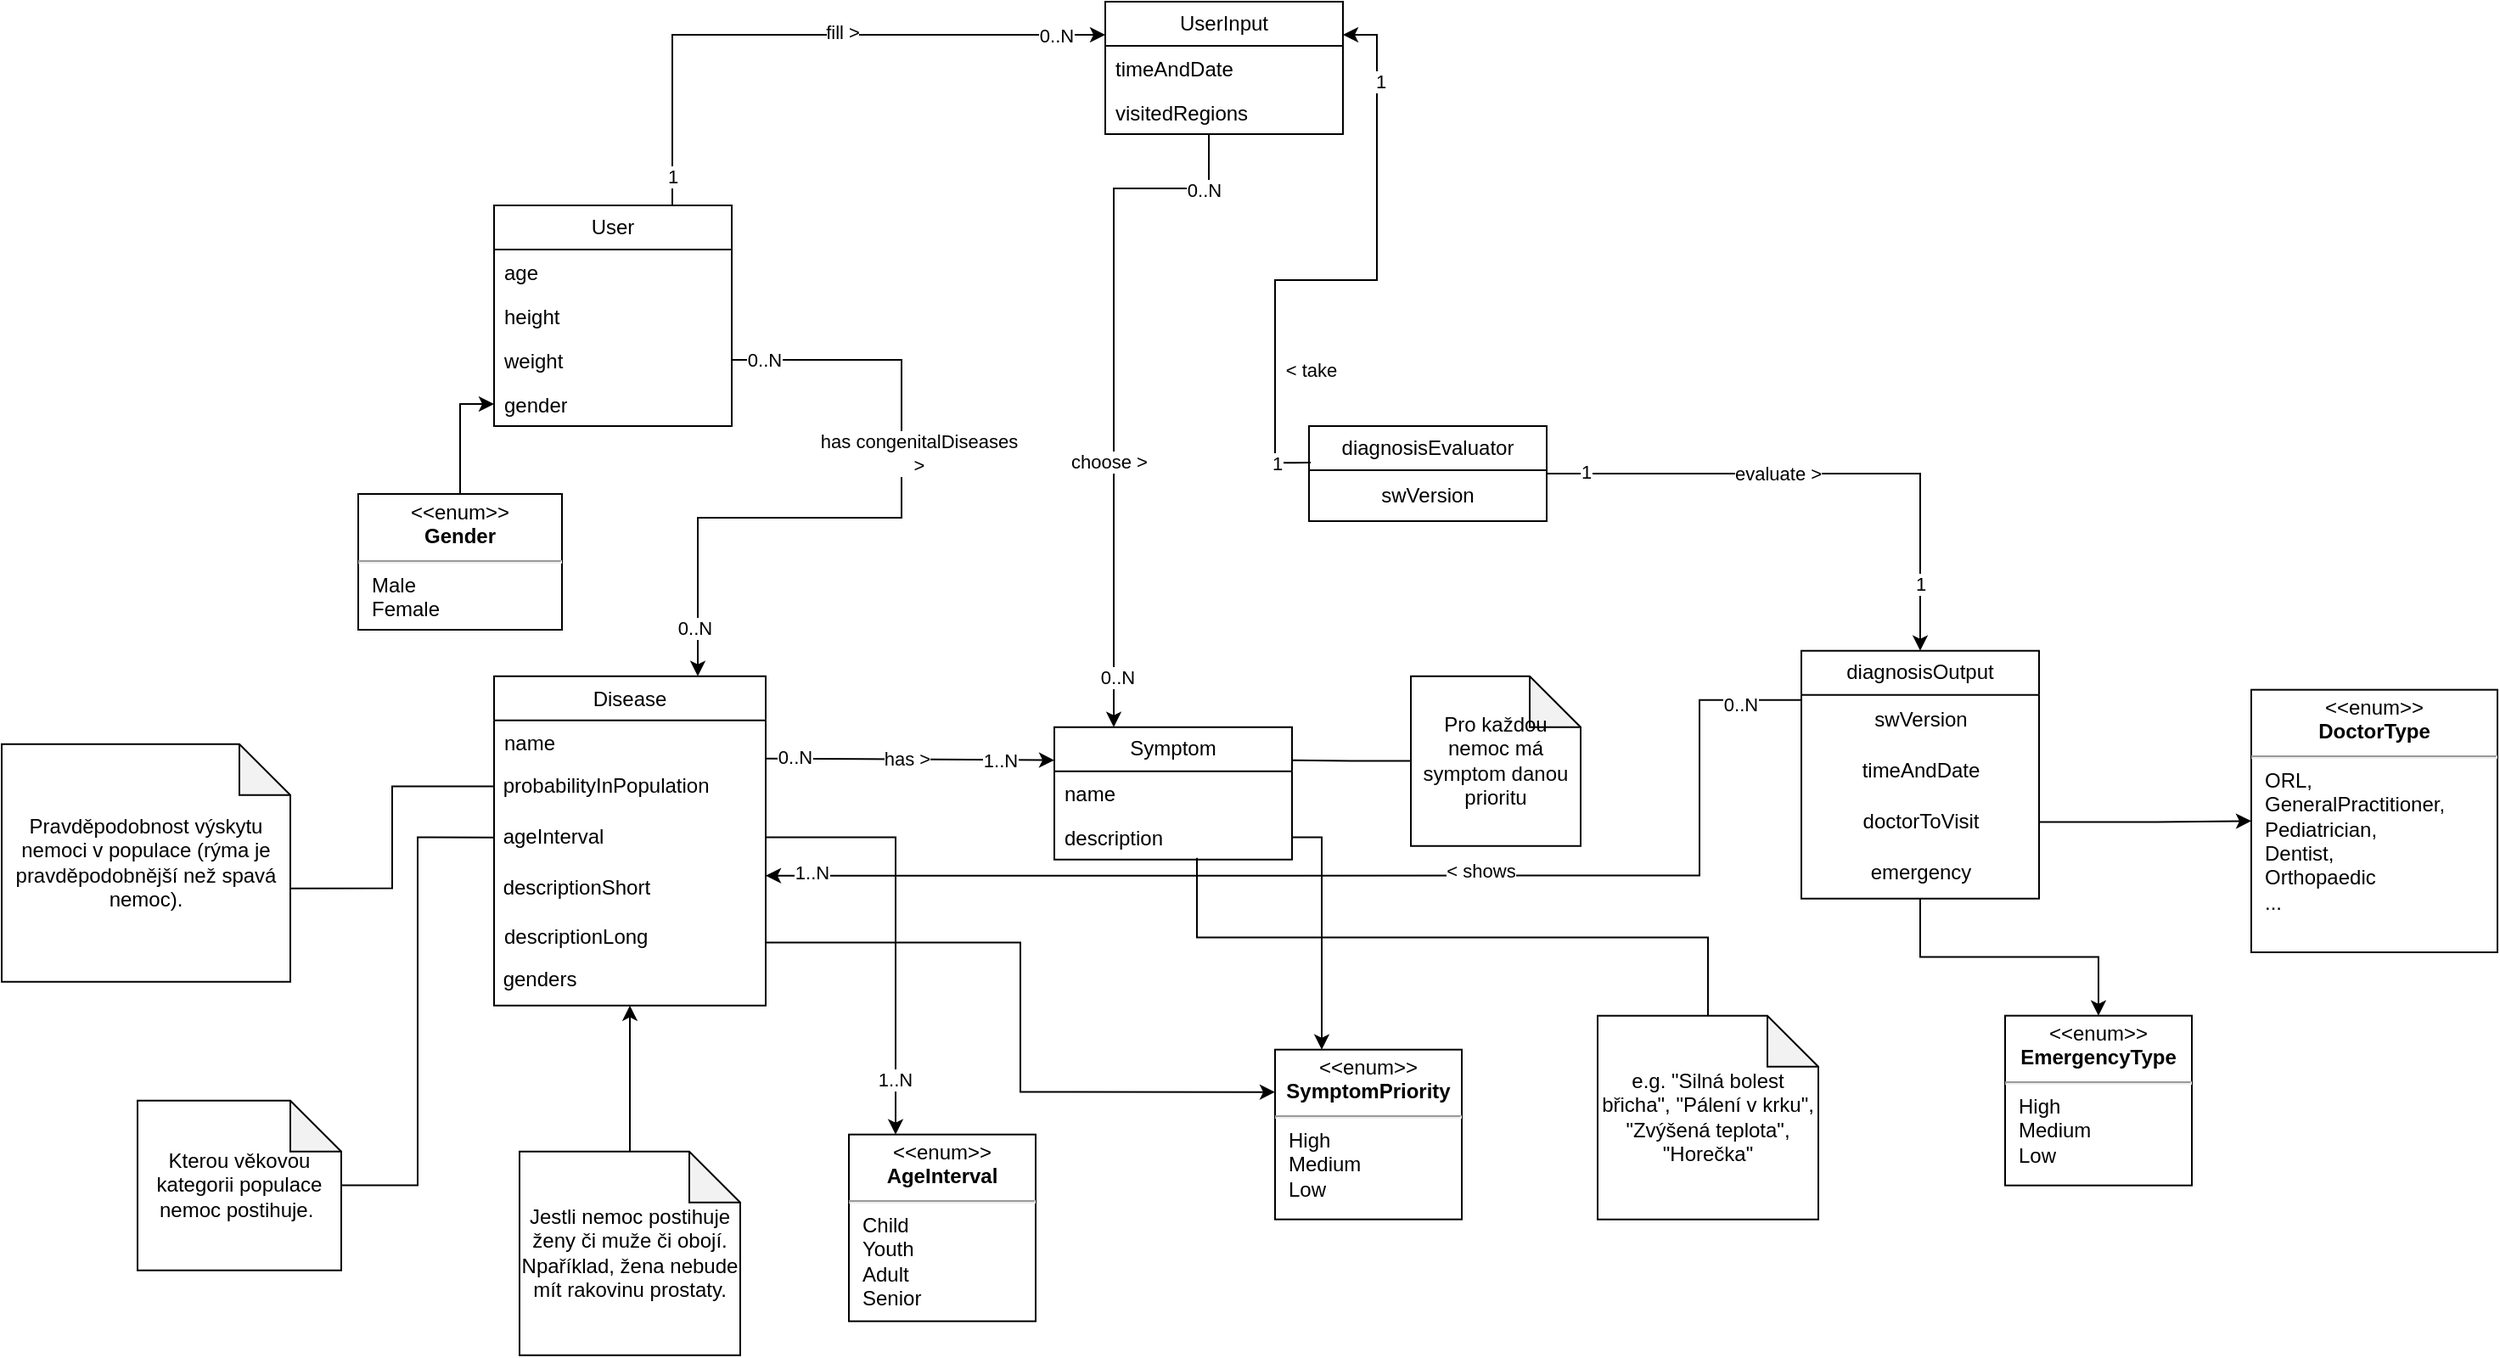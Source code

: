 <mxfile version="24.7.17">
  <diagram name="Page-1" id="wYY2WFOXPPujyvvkwjiG">
    <mxGraphModel dx="1941" dy="868" grid="1" gridSize="10" guides="1" tooltips="1" connect="1" arrows="1" fold="1" page="1" pageScale="1" pageWidth="827" pageHeight="1169" math="0" shadow="0">
      <root>
        <mxCell id="0" />
        <mxCell id="1" parent="0" />
        <mxCell id="AGMZaj7Ip_d4T3NAZwhv-1" value="&lt;span style=&quot;font-weight: normal;&quot;&gt;Disease&lt;/span&gt;" style="swimlane;fontStyle=1;align=center;verticalAlign=top;childLayout=stackLayout;horizontal=1;startSize=26;horizontalStack=0;resizeParent=1;resizeParentMax=0;resizeLast=0;collapsible=1;marginBottom=0;whiteSpace=wrap;html=1;" vertex="1" parent="1">
          <mxGeometry x="150" y="707.34" width="160" height="194" as="geometry" />
        </mxCell>
        <mxCell id="AGMZaj7Ip_d4T3NAZwhv-2" value="name" style="text;strokeColor=none;fillColor=none;align=left;verticalAlign=top;spacingLeft=4;spacingRight=4;overflow=hidden;rotatable=0;points=[[0,0.5],[1,0.5]];portConstraint=eastwest;whiteSpace=wrap;html=1;" vertex="1" parent="AGMZaj7Ip_d4T3NAZwhv-1">
          <mxGeometry y="26" width="160" height="24" as="geometry" />
        </mxCell>
        <mxCell id="AGMZaj7Ip_d4T3NAZwhv-3" value="&lt;span style=&quot;background-color: rgb(255, 255, 255);&quot;&gt;&amp;nbsp;probabilityInPopulation&lt;/span&gt;" style="text;html=1;strokeColor=none;fillColor=none;align=left;verticalAlign=middle;whiteSpace=wrap;rounded=0;" vertex="1" parent="AGMZaj7Ip_d4T3NAZwhv-1">
          <mxGeometry y="50" width="160" height="30" as="geometry" />
        </mxCell>
        <mxCell id="AGMZaj7Ip_d4T3NAZwhv-4" value="&amp;nbsp;ageInterval" style="text;html=1;strokeColor=none;fillColor=none;align=left;verticalAlign=middle;whiteSpace=wrap;rounded=0;" vertex="1" parent="AGMZaj7Ip_d4T3NAZwhv-1">
          <mxGeometry y="80" width="160" height="30" as="geometry" />
        </mxCell>
        <mxCell id="AGMZaj7Ip_d4T3NAZwhv-5" value="&amp;nbsp;descriptionShort" style="text;html=1;strokeColor=none;fillColor=none;align=left;verticalAlign=middle;whiteSpace=wrap;rounded=0;" vertex="1" parent="AGMZaj7Ip_d4T3NAZwhv-1">
          <mxGeometry y="110" width="160" height="30" as="geometry" />
        </mxCell>
        <mxCell id="AGMZaj7Ip_d4T3NAZwhv-6" value="descriptionLong" style="text;strokeColor=none;fillColor=none;align=left;verticalAlign=top;spacingLeft=4;spacingRight=4;overflow=hidden;rotatable=0;points=[[0,0.5],[1,0.5]];portConstraint=eastwest;whiteSpace=wrap;html=1;" vertex="1" parent="AGMZaj7Ip_d4T3NAZwhv-1">
          <mxGeometry y="140" width="160" height="24" as="geometry" />
        </mxCell>
        <mxCell id="AGMZaj7Ip_d4T3NAZwhv-7" value="&amp;nbsp;genders" style="text;html=1;strokeColor=none;fillColor=none;align=left;verticalAlign=middle;whiteSpace=wrap;rounded=0;" vertex="1" parent="AGMZaj7Ip_d4T3NAZwhv-1">
          <mxGeometry y="164" width="160" height="30" as="geometry" />
        </mxCell>
        <mxCell id="AGMZaj7Ip_d4T3NAZwhv-8" value="Symptom" style="swimlane;fontStyle=0;childLayout=stackLayout;horizontal=1;startSize=26;fillColor=none;horizontalStack=0;resizeParent=1;resizeParentMax=0;resizeLast=0;collapsible=1;marginBottom=0;whiteSpace=wrap;html=1;" vertex="1" parent="1">
          <mxGeometry x="480" y="737.34" width="140" height="78" as="geometry" />
        </mxCell>
        <mxCell id="AGMZaj7Ip_d4T3NAZwhv-9" value="name" style="text;strokeColor=none;fillColor=none;align=left;verticalAlign=top;spacingLeft=4;spacingRight=4;overflow=hidden;rotatable=0;points=[[0,0.5],[1,0.5]];portConstraint=eastwest;whiteSpace=wrap;html=1;" vertex="1" parent="AGMZaj7Ip_d4T3NAZwhv-8">
          <mxGeometry y="26" width="140" height="26" as="geometry" />
        </mxCell>
        <mxCell id="AGMZaj7Ip_d4T3NAZwhv-10" value="description" style="text;strokeColor=none;fillColor=none;align=left;verticalAlign=top;spacingLeft=4;spacingRight=4;overflow=hidden;rotatable=0;points=[[0,0.5],[1,0.5]];portConstraint=eastwest;whiteSpace=wrap;html=1;" vertex="1" parent="AGMZaj7Ip_d4T3NAZwhv-8">
          <mxGeometry y="52" width="140" height="26" as="geometry" />
        </mxCell>
        <mxCell id="AGMZaj7Ip_d4T3NAZwhv-11" style="rounded=0;orthogonalLoop=1;jettySize=auto;html=1;entryX=0;entryY=0.25;entryDx=0;entryDy=0;exitX=1;exitY=0.25;exitDx=0;exitDy=0;" edge="1" parent="1" source="AGMZaj7Ip_d4T3NAZwhv-1" target="AGMZaj7Ip_d4T3NAZwhv-8">
          <mxGeometry relative="1" as="geometry">
            <mxPoint x="350" y="802.34" as="sourcePoint" />
          </mxGeometry>
        </mxCell>
        <mxCell id="AGMZaj7Ip_d4T3NAZwhv-12" value="0..N" style="edgeLabel;html=1;align=center;verticalAlign=middle;resizable=0;points=[];" connectable="0" vertex="1" parent="AGMZaj7Ip_d4T3NAZwhv-11">
          <mxGeometry x="-0.846" y="1" relative="1" as="geometry">
            <mxPoint x="4" as="offset" />
          </mxGeometry>
        </mxCell>
        <mxCell id="AGMZaj7Ip_d4T3NAZwhv-13" value="1..N" style="edgeLabel;html=1;align=center;verticalAlign=middle;resizable=0;points=[];" connectable="0" vertex="1" parent="AGMZaj7Ip_d4T3NAZwhv-11">
          <mxGeometry x="0.7" y="1" relative="1" as="geometry">
            <mxPoint x="-7" y="1" as="offset" />
          </mxGeometry>
        </mxCell>
        <mxCell id="AGMZaj7Ip_d4T3NAZwhv-14" value="has &amp;gt;" style="edgeLabel;html=1;align=center;verticalAlign=middle;resizable=0;points=[];rotation=0;" connectable="0" vertex="1" parent="AGMZaj7Ip_d4T3NAZwhv-11">
          <mxGeometry x="-0.18" relative="1" as="geometry">
            <mxPoint x="13" as="offset" />
          </mxGeometry>
        </mxCell>
        <mxCell id="AGMZaj7Ip_d4T3NAZwhv-15" style="edgeStyle=orthogonalEdgeStyle;rounded=0;orthogonalLoop=1;jettySize=auto;html=1;entryX=0;entryY=0.25;entryDx=0;entryDy=0;exitX=0.75;exitY=0;exitDx=0;exitDy=0;" edge="1" parent="1" source="AGMZaj7Ip_d4T3NAZwhv-19" target="AGMZaj7Ip_d4T3NAZwhv-24">
          <mxGeometry relative="1" as="geometry">
            <Array as="points">
              <mxPoint x="255" y="330" />
            </Array>
            <mxPoint x="340" y="525" as="sourcePoint" />
          </mxGeometry>
        </mxCell>
        <mxCell id="AGMZaj7Ip_d4T3NAZwhv-16" value="0..N" style="edgeLabel;html=1;align=center;verticalAlign=middle;resizable=0;points=[];" connectable="0" vertex="1" parent="AGMZaj7Ip_d4T3NAZwhv-15">
          <mxGeometry x="0.942" y="-1" relative="1" as="geometry">
            <mxPoint x="-19" y="-1" as="offset" />
          </mxGeometry>
        </mxCell>
        <mxCell id="AGMZaj7Ip_d4T3NAZwhv-17" value="1" style="edgeLabel;html=1;align=center;verticalAlign=middle;resizable=0;points=[];" connectable="0" vertex="1" parent="AGMZaj7Ip_d4T3NAZwhv-15">
          <mxGeometry x="-0.944" relative="1" as="geometry">
            <mxPoint y="-7" as="offset" />
          </mxGeometry>
        </mxCell>
        <mxCell id="AGMZaj7Ip_d4T3NAZwhv-18" value="fill &amp;gt;" style="edgeLabel;html=1;align=center;verticalAlign=middle;resizable=0;points=[];" connectable="0" vertex="1" parent="AGMZaj7Ip_d4T3NAZwhv-15">
          <mxGeometry x="0.022" relative="1" as="geometry">
            <mxPoint x="19" y="-2" as="offset" />
          </mxGeometry>
        </mxCell>
        <mxCell id="AGMZaj7Ip_d4T3NAZwhv-19" value="User" style="swimlane;fontStyle=0;childLayout=stackLayout;horizontal=1;startSize=26;fillColor=none;horizontalStack=0;resizeParent=1;resizeParentMax=0;resizeLast=0;collapsible=1;marginBottom=0;whiteSpace=wrap;html=1;" vertex="1" parent="1">
          <mxGeometry x="150" y="430" width="140" height="130" as="geometry" />
        </mxCell>
        <mxCell id="AGMZaj7Ip_d4T3NAZwhv-20" value="age" style="text;strokeColor=none;fillColor=none;align=left;verticalAlign=top;spacingLeft=4;spacingRight=4;overflow=hidden;rotatable=0;points=[[0,0.5],[1,0.5]];portConstraint=eastwest;whiteSpace=wrap;html=1;" vertex="1" parent="AGMZaj7Ip_d4T3NAZwhv-19">
          <mxGeometry y="26" width="140" height="26" as="geometry" />
        </mxCell>
        <mxCell id="AGMZaj7Ip_d4T3NAZwhv-21" value="height" style="text;strokeColor=none;fillColor=none;align=left;verticalAlign=top;spacingLeft=4;spacingRight=4;overflow=hidden;rotatable=0;points=[[0,0.5],[1,0.5]];portConstraint=eastwest;whiteSpace=wrap;html=1;" vertex="1" parent="AGMZaj7Ip_d4T3NAZwhv-19">
          <mxGeometry y="52" width="140" height="26" as="geometry" />
        </mxCell>
        <mxCell id="AGMZaj7Ip_d4T3NAZwhv-22" value="weight" style="text;strokeColor=none;fillColor=none;align=left;verticalAlign=top;spacingLeft=4;spacingRight=4;overflow=hidden;rotatable=0;points=[[0,0.5],[1,0.5]];portConstraint=eastwest;whiteSpace=wrap;html=1;" vertex="1" parent="AGMZaj7Ip_d4T3NAZwhv-19">
          <mxGeometry y="78" width="140" height="26" as="geometry" />
        </mxCell>
        <mxCell id="AGMZaj7Ip_d4T3NAZwhv-23" value="gender" style="text;strokeColor=none;fillColor=none;align=left;verticalAlign=top;spacingLeft=4;spacingRight=4;overflow=hidden;rotatable=0;points=[[0,0.5],[1,0.5]];portConstraint=eastwest;whiteSpace=wrap;html=1;" vertex="1" parent="AGMZaj7Ip_d4T3NAZwhv-19">
          <mxGeometry y="104" width="140" height="26" as="geometry" />
        </mxCell>
        <mxCell id="AGMZaj7Ip_d4T3NAZwhv-24" value="UserInput" style="swimlane;fontStyle=0;childLayout=stackLayout;horizontal=1;startSize=26;fillColor=none;horizontalStack=0;resizeParent=1;resizeParentMax=0;resizeLast=0;collapsible=1;marginBottom=0;whiteSpace=wrap;html=1;" vertex="1" parent="1">
          <mxGeometry x="510" y="310" width="140" height="78" as="geometry" />
        </mxCell>
        <mxCell id="AGMZaj7Ip_d4T3NAZwhv-25" value="timeAndDate" style="text;strokeColor=none;fillColor=none;align=left;verticalAlign=top;spacingLeft=4;spacingRight=4;overflow=hidden;rotatable=0;points=[[0,0.5],[1,0.5]];portConstraint=eastwest;whiteSpace=wrap;html=1;" vertex="1" parent="AGMZaj7Ip_d4T3NAZwhv-24">
          <mxGeometry y="26" width="140" height="26" as="geometry" />
        </mxCell>
        <mxCell id="AGMZaj7Ip_d4T3NAZwhv-26" value="visitedRegions" style="text;strokeColor=none;fillColor=none;align=left;verticalAlign=top;spacingLeft=4;spacingRight=4;overflow=hidden;rotatable=0;points=[[0,0.5],[1,0.5]];portConstraint=eastwest;whiteSpace=wrap;html=1;" vertex="1" parent="AGMZaj7Ip_d4T3NAZwhv-24">
          <mxGeometry y="52" width="140" height="26" as="geometry" />
        </mxCell>
        <mxCell id="AGMZaj7Ip_d4T3NAZwhv-27" style="edgeStyle=orthogonalEdgeStyle;rounded=0;orthogonalLoop=1;jettySize=auto;html=1;entryX=0.75;entryY=0;entryDx=0;entryDy=0;exitX=1;exitY=0.5;exitDx=0;exitDy=0;" edge="1" parent="1" source="AGMZaj7Ip_d4T3NAZwhv-22" target="AGMZaj7Ip_d4T3NAZwhv-1">
          <mxGeometry relative="1" as="geometry">
            <mxPoint x="200" y="473" as="sourcePoint" />
            <Array as="points">
              <mxPoint x="390" y="521" />
              <mxPoint x="390" y="614" />
              <mxPoint x="270" y="614" />
            </Array>
          </mxGeometry>
        </mxCell>
        <mxCell id="AGMZaj7Ip_d4T3NAZwhv-28" value="0..N" style="edgeLabel;html=1;align=center;verticalAlign=middle;resizable=0;points=[];" connectable="0" vertex="1" parent="AGMZaj7Ip_d4T3NAZwhv-27">
          <mxGeometry x="0.858" y="-2" relative="1" as="geometry">
            <mxPoint as="offset" />
          </mxGeometry>
        </mxCell>
        <mxCell id="AGMZaj7Ip_d4T3NAZwhv-29" value="0..N" style="edgeLabel;html=1;align=center;verticalAlign=middle;resizable=0;points=[];" connectable="0" vertex="1" parent="AGMZaj7Ip_d4T3NAZwhv-27">
          <mxGeometry x="-0.907" y="1" relative="1" as="geometry">
            <mxPoint y="1" as="offset" />
          </mxGeometry>
        </mxCell>
        <mxCell id="AGMZaj7Ip_d4T3NAZwhv-30" value="has congenitalDiseases&lt;br&gt;&amp;gt;" style="edgeLabel;html=1;align=center;verticalAlign=middle;resizable=0;points=[];" connectable="0" vertex="1" parent="AGMZaj7Ip_d4T3NAZwhv-27">
          <mxGeometry x="-0.343" y="-1" relative="1" as="geometry">
            <mxPoint x="11" y="21" as="offset" />
          </mxGeometry>
        </mxCell>
        <mxCell id="AGMZaj7Ip_d4T3NAZwhv-31" value="diagnosisEvaluator" style="swimlane;fontStyle=0;childLayout=stackLayout;horizontal=1;startSize=26;fillColor=none;horizontalStack=0;resizeParent=1;resizeParentMax=0;resizeLast=0;collapsible=1;marginBottom=0;whiteSpace=wrap;html=1;" vertex="1" parent="1">
          <mxGeometry x="630" y="560" width="140" height="56" as="geometry" />
        </mxCell>
        <mxCell id="AGMZaj7Ip_d4T3NAZwhv-32" value="swVersion" style="text;html=1;strokeColor=none;fillColor=none;align=center;verticalAlign=middle;whiteSpace=wrap;rounded=0;" vertex="1" parent="AGMZaj7Ip_d4T3NAZwhv-31">
          <mxGeometry y="26" width="140" height="30" as="geometry" />
        </mxCell>
        <mxCell id="AGMZaj7Ip_d4T3NAZwhv-33" style="edgeStyle=orthogonalEdgeStyle;rounded=0;orthogonalLoop=1;jettySize=auto;html=1;entryX=0.25;entryY=0;entryDx=0;entryDy=0;exitX=0.436;exitY=1;exitDx=0;exitDy=0;exitPerimeter=0;" edge="1" parent="1" source="AGMZaj7Ip_d4T3NAZwhv-26" target="AGMZaj7Ip_d4T3NAZwhv-8">
          <mxGeometry relative="1" as="geometry">
            <Array as="points">
              <mxPoint x="571" y="420" />
              <mxPoint x="515" y="420" />
            </Array>
            <mxPoint x="490" y="339" as="sourcePoint" />
          </mxGeometry>
        </mxCell>
        <mxCell id="AGMZaj7Ip_d4T3NAZwhv-34" value="0..N" style="edgeLabel;html=1;align=center;verticalAlign=middle;resizable=0;points=[];" connectable="0" vertex="1" parent="AGMZaj7Ip_d4T3NAZwhv-33">
          <mxGeometry x="0.854" y="2" relative="1" as="geometry">
            <mxPoint as="offset" />
          </mxGeometry>
        </mxCell>
        <mxCell id="AGMZaj7Ip_d4T3NAZwhv-35" value="0..N" style="edgeLabel;html=1;align=center;verticalAlign=middle;resizable=0;points=[];" connectable="0" vertex="1" parent="AGMZaj7Ip_d4T3NAZwhv-33">
          <mxGeometry x="-0.826" y="1" relative="1" as="geometry">
            <mxPoint as="offset" />
          </mxGeometry>
        </mxCell>
        <mxCell id="AGMZaj7Ip_d4T3NAZwhv-36" value="choose &amp;gt;" style="edgeLabel;html=1;align=center;verticalAlign=middle;resizable=0;points=[];" connectable="0" vertex="1" parent="AGMZaj7Ip_d4T3NAZwhv-33">
          <mxGeometry x="0.225" y="-3" relative="1" as="geometry">
            <mxPoint as="offset" />
          </mxGeometry>
        </mxCell>
        <mxCell id="AGMZaj7Ip_d4T3NAZwhv-37" style="edgeStyle=orthogonalEdgeStyle;rounded=0;orthogonalLoop=1;jettySize=auto;html=1;entryX=1;entryY=0.25;entryDx=0;entryDy=0;exitX=0.007;exitY=0.385;exitDx=0;exitDy=0;exitPerimeter=0;" edge="1" parent="1" source="AGMZaj7Ip_d4T3NAZwhv-31" target="AGMZaj7Ip_d4T3NAZwhv-24">
          <mxGeometry relative="1" as="geometry">
            <mxPoint x="770" y="459.0" as="sourcePoint" />
          </mxGeometry>
        </mxCell>
        <mxCell id="AGMZaj7Ip_d4T3NAZwhv-38" value="1" style="edgeLabel;html=1;align=center;verticalAlign=middle;resizable=0;points=[];" connectable="0" vertex="1" parent="AGMZaj7Ip_d4T3NAZwhv-37">
          <mxGeometry x="0.734" y="-2" relative="1" as="geometry">
            <mxPoint as="offset" />
          </mxGeometry>
        </mxCell>
        <mxCell id="AGMZaj7Ip_d4T3NAZwhv-39" value="1" style="edgeLabel;html=1;align=center;verticalAlign=middle;resizable=0;points=[];" connectable="0" vertex="1" parent="AGMZaj7Ip_d4T3NAZwhv-37">
          <mxGeometry x="-0.884" relative="1" as="geometry">
            <mxPoint as="offset" />
          </mxGeometry>
        </mxCell>
        <mxCell id="AGMZaj7Ip_d4T3NAZwhv-40" value="&amp;lt; take" style="edgeLabel;html=1;align=center;verticalAlign=middle;resizable=0;points=[];" connectable="0" vertex="1" parent="AGMZaj7Ip_d4T3NAZwhv-37">
          <mxGeometry x="0.115" y="1" relative="1" as="geometry">
            <mxPoint x="-38" y="61" as="offset" />
          </mxGeometry>
        </mxCell>
        <mxCell id="AGMZaj7Ip_d4T3NAZwhv-41" style="edgeStyle=orthogonalEdgeStyle;rounded=0;orthogonalLoop=1;jettySize=auto;html=1;entryX=0;entryY=0.5;entryDx=0;entryDy=0;endArrow=none;endFill=0;" edge="1" parent="1" source="AGMZaj7Ip_d4T3NAZwhv-42" target="AGMZaj7Ip_d4T3NAZwhv-4">
          <mxGeometry relative="1" as="geometry" />
        </mxCell>
        <mxCell id="AGMZaj7Ip_d4T3NAZwhv-42" value="Kterou věkovou kategorii populace nemoc postihuje.&amp;nbsp;" style="shape=note;whiteSpace=wrap;html=1;backgroundOutline=1;darkOpacity=0.05;" vertex="1" parent="1">
          <mxGeometry x="-60" y="957.34" width="120" height="100" as="geometry" />
        </mxCell>
        <mxCell id="AGMZaj7Ip_d4T3NAZwhv-43" value="&lt;p style=&quot;margin:0px;margin-top:4px;text-align:center;&quot;&gt;&amp;lt;&amp;lt;enum&amp;gt;&amp;gt;&lt;br&gt;&lt;b&gt;AgeInterval&lt;/b&gt;&lt;/p&gt;&lt;hr&gt;&lt;p style=&quot;margin:0px;margin-left:8px;text-align:left;&quot;&gt;Child&lt;br&gt;&lt;/p&gt;&lt;p style=&quot;margin:0px;margin-left:8px;text-align:left;&quot;&gt;Youth&lt;/p&gt;&lt;p style=&quot;margin:0px;margin-left:8px;text-align:left;&quot;&gt;Adult&lt;/p&gt;&lt;p style=&quot;margin:0px;margin-left:8px;text-align:left;&quot;&gt;Senior&lt;/p&gt;&lt;p style=&quot;margin:0px;margin-left:8px;text-align:left;&quot;&gt;&lt;br&gt;&lt;/p&gt;" style="shape=rect;html=1;overflow=fill;whiteSpace=wrap;" vertex="1" parent="1">
          <mxGeometry x="359" y="977.34" width="110" height="110" as="geometry" />
        </mxCell>
        <mxCell id="AGMZaj7Ip_d4T3NAZwhv-44" style="edgeStyle=orthogonalEdgeStyle;rounded=0;orthogonalLoop=1;jettySize=auto;html=1;entryX=0.25;entryY=0;entryDx=0;entryDy=0;" edge="1" parent="1" source="AGMZaj7Ip_d4T3NAZwhv-4" target="AGMZaj7Ip_d4T3NAZwhv-43">
          <mxGeometry relative="1" as="geometry" />
        </mxCell>
        <mxCell id="AGMZaj7Ip_d4T3NAZwhv-45" value="1..N" style="edgeLabel;html=1;align=center;verticalAlign=middle;resizable=0;points=[];" connectable="0" vertex="1" parent="AGMZaj7Ip_d4T3NAZwhv-44">
          <mxGeometry x="0.736" y="-1" relative="1" as="geometry">
            <mxPoint as="offset" />
          </mxGeometry>
        </mxCell>
        <mxCell id="AGMZaj7Ip_d4T3NAZwhv-46" value="Pravděpodobnost výskytu nemoci v populace (rýma je pravděpodobnější než spavá nemoc)." style="shape=note;whiteSpace=wrap;html=1;backgroundOutline=1;darkOpacity=0.05;" vertex="1" parent="1">
          <mxGeometry x="-140" y="747.34" width="170" height="140" as="geometry" />
        </mxCell>
        <mxCell id="AGMZaj7Ip_d4T3NAZwhv-47" style="edgeStyle=orthogonalEdgeStyle;rounded=0;orthogonalLoop=1;jettySize=auto;html=1;entryX=0;entryY=0;entryDx=170;entryDy=85;entryPerimeter=0;endArrow=none;endFill=0;" edge="1" parent="1" source="AGMZaj7Ip_d4T3NAZwhv-3" target="AGMZaj7Ip_d4T3NAZwhv-46">
          <mxGeometry relative="1" as="geometry" />
        </mxCell>
        <mxCell id="AGMZaj7Ip_d4T3NAZwhv-48" style="edgeStyle=orthogonalEdgeStyle;rounded=0;orthogonalLoop=1;jettySize=auto;html=1;entryX=1;entryY=0.25;entryDx=0;entryDy=0;endArrow=none;endFill=0;" edge="1" parent="1" source="AGMZaj7Ip_d4T3NAZwhv-49" target="AGMZaj7Ip_d4T3NAZwhv-8">
          <mxGeometry relative="1" as="geometry" />
        </mxCell>
        <mxCell id="AGMZaj7Ip_d4T3NAZwhv-49" value="Pro každou nemoc má symptom danou prioritu" style="shape=note;whiteSpace=wrap;html=1;backgroundOutline=1;darkOpacity=0.05;" vertex="1" parent="1">
          <mxGeometry x="690" y="707.34" width="100" height="100" as="geometry" />
        </mxCell>
        <mxCell id="AGMZaj7Ip_d4T3NAZwhv-50" value="&lt;p style=&quot;margin:0px;margin-top:4px;text-align:center;&quot;&gt;&amp;lt;&amp;lt;enum&amp;gt;&amp;gt;&lt;br&gt;&lt;b&gt;SymptomPriority&lt;/b&gt;&lt;/p&gt;&lt;hr&gt;&lt;p style=&quot;margin:0px;margin-left:8px;text-align:left;&quot;&gt;High&lt;/p&gt;&lt;p style=&quot;margin:0px;margin-left:8px;text-align:left;&quot;&gt;Medium&lt;/p&gt;&lt;p style=&quot;margin:0px;margin-left:8px;text-align:left;&quot;&gt;Low&lt;/p&gt;&lt;p style=&quot;margin:0px;margin-left:8px;text-align:left;&quot;&gt;&lt;br&gt;&lt;/p&gt;&lt;p style=&quot;margin:0px;margin-left:8px;text-align:left;&quot;&gt;&lt;br&gt;&lt;/p&gt;" style="shape=rect;html=1;overflow=fill;whiteSpace=wrap;" vertex="1" parent="1">
          <mxGeometry x="610" y="927.34" width="110" height="100" as="geometry" />
        </mxCell>
        <mxCell id="AGMZaj7Ip_d4T3NAZwhv-51" value="" style="endArrow=classic;html=1;rounded=0;exitX=1;exitY=0.702;exitDx=0;exitDy=0;exitPerimeter=0;entryX=0;entryY=0.25;entryDx=0;entryDy=0;edgeStyle=orthogonalEdgeStyle;" edge="1" parent="1" source="AGMZaj7Ip_d4T3NAZwhv-6" target="AGMZaj7Ip_d4T3NAZwhv-50">
          <mxGeometry width="50" height="50" relative="1" as="geometry">
            <mxPoint x="440" y="917.34" as="sourcePoint" />
            <mxPoint x="490" y="867.34" as="targetPoint" />
          </mxGeometry>
        </mxCell>
        <mxCell id="AGMZaj7Ip_d4T3NAZwhv-52" value="" style="endArrow=classic;html=1;rounded=0;entryX=0.25;entryY=0;entryDx=0;entryDy=0;edgeStyle=orthogonalEdgeStyle;" edge="1" parent="1" source="AGMZaj7Ip_d4T3NAZwhv-10" target="AGMZaj7Ip_d4T3NAZwhv-50">
          <mxGeometry width="50" height="50" relative="1" as="geometry">
            <mxPoint x="560" y="877.34" as="sourcePoint" />
            <mxPoint x="610" y="827.34" as="targetPoint" />
          </mxGeometry>
        </mxCell>
        <mxCell id="AGMZaj7Ip_d4T3NAZwhv-53" value="diagnosisOutput" style="swimlane;fontStyle=0;childLayout=stackLayout;horizontal=1;startSize=26;fillColor=none;horizontalStack=0;resizeParent=1;resizeParentMax=0;resizeLast=0;collapsible=1;marginBottom=0;whiteSpace=wrap;html=1;" vertex="1" parent="1">
          <mxGeometry x="920" y="692.34" width="140" height="146" as="geometry" />
        </mxCell>
        <mxCell id="AGMZaj7Ip_d4T3NAZwhv-54" value="swVersion" style="text;html=1;align=center;verticalAlign=middle;resizable=0;points=[];autosize=1;strokeColor=none;fillColor=none;" vertex="1" parent="AGMZaj7Ip_d4T3NAZwhv-53">
          <mxGeometry y="26" width="140" height="30" as="geometry" />
        </mxCell>
        <mxCell id="AGMZaj7Ip_d4T3NAZwhv-55" value="timeAndDate" style="text;html=1;align=center;verticalAlign=middle;resizable=0;points=[];autosize=1;strokeColor=none;fillColor=none;" vertex="1" parent="AGMZaj7Ip_d4T3NAZwhv-53">
          <mxGeometry y="56" width="140" height="30" as="geometry" />
        </mxCell>
        <mxCell id="AGMZaj7Ip_d4T3NAZwhv-56" value="doctorToVisit" style="text;html=1;align=center;verticalAlign=middle;resizable=0;points=[];autosize=1;strokeColor=none;fillColor=none;" vertex="1" parent="AGMZaj7Ip_d4T3NAZwhv-53">
          <mxGeometry y="86" width="140" height="30" as="geometry" />
        </mxCell>
        <mxCell id="AGMZaj7Ip_d4T3NAZwhv-57" value="emergency" style="text;html=1;align=center;verticalAlign=middle;resizable=0;points=[];autosize=1;strokeColor=none;fillColor=none;" vertex="1" parent="AGMZaj7Ip_d4T3NAZwhv-53">
          <mxGeometry y="116" width="140" height="30" as="geometry" />
        </mxCell>
        <mxCell id="AGMZaj7Ip_d4T3NAZwhv-58" value="" style="endArrow=classic;html=1;rounded=0;entryX=0.5;entryY=0;entryDx=0;entryDy=0;exitX=1;exitY=0.5;exitDx=0;exitDy=0;edgeStyle=orthogonalEdgeStyle;" edge="1" parent="1" source="AGMZaj7Ip_d4T3NAZwhv-31" target="AGMZaj7Ip_d4T3NAZwhv-53">
          <mxGeometry width="50" height="50" relative="1" as="geometry">
            <mxPoint x="809.3" y="532.318" as="sourcePoint" />
            <mxPoint x="860" y="490" as="targetPoint" />
          </mxGeometry>
        </mxCell>
        <mxCell id="AGMZaj7Ip_d4T3NAZwhv-59" value="1" style="edgeLabel;html=1;align=center;verticalAlign=middle;resizable=0;points=[];" connectable="0" vertex="1" parent="AGMZaj7Ip_d4T3NAZwhv-58">
          <mxGeometry x="0.756" relative="1" as="geometry">
            <mxPoint as="offset" />
          </mxGeometry>
        </mxCell>
        <mxCell id="AGMZaj7Ip_d4T3NAZwhv-60" value="1" style="edgeLabel;html=1;align=center;verticalAlign=middle;resizable=0;points=[];" connectable="0" vertex="1" parent="AGMZaj7Ip_d4T3NAZwhv-58">
          <mxGeometry x="-0.862" y="1" relative="1" as="geometry">
            <mxPoint as="offset" />
          </mxGeometry>
        </mxCell>
        <mxCell id="AGMZaj7Ip_d4T3NAZwhv-61" value="evaluate &amp;gt;" style="edgeLabel;html=1;align=center;verticalAlign=middle;resizable=0;points=[];" connectable="0" vertex="1" parent="AGMZaj7Ip_d4T3NAZwhv-58">
          <mxGeometry x="-0.163" relative="1" as="geometry">
            <mxPoint as="offset" />
          </mxGeometry>
        </mxCell>
        <mxCell id="AGMZaj7Ip_d4T3NAZwhv-62" value="" style="endArrow=classic;html=1;rounded=0;entryX=1;entryY=0.25;entryDx=0;entryDy=0;exitX=0;exitY=0.25;exitDx=0;exitDy=0;edgeStyle=orthogonalEdgeStyle;" edge="1" parent="1" source="AGMZaj7Ip_d4T3NAZwhv-53" target="AGMZaj7Ip_d4T3NAZwhv-5">
          <mxGeometry width="50" height="50" relative="1" as="geometry">
            <mxPoint x="780" y="897.34" as="sourcePoint" />
            <mxPoint x="830" y="847.34" as="targetPoint" />
            <Array as="points">
              <mxPoint x="860" y="721.34" />
              <mxPoint x="860" y="824.34" />
            </Array>
          </mxGeometry>
        </mxCell>
        <mxCell id="AGMZaj7Ip_d4T3NAZwhv-63" value="1..N" style="edgeLabel;html=1;align=center;verticalAlign=middle;resizable=0;points=[];" connectable="0" vertex="1" parent="AGMZaj7Ip_d4T3NAZwhv-62">
          <mxGeometry x="0.919" y="-2" relative="1" as="geometry">
            <mxPoint x="-3" as="offset" />
          </mxGeometry>
        </mxCell>
        <mxCell id="AGMZaj7Ip_d4T3NAZwhv-64" value="0..N" style="edgeLabel;html=1;align=center;verticalAlign=middle;resizable=0;points=[];" connectable="0" vertex="1" parent="AGMZaj7Ip_d4T3NAZwhv-62">
          <mxGeometry x="-0.964" y="1" relative="1" as="geometry">
            <mxPoint x="-31" y="1" as="offset" />
          </mxGeometry>
        </mxCell>
        <mxCell id="AGMZaj7Ip_d4T3NAZwhv-65" value="&amp;lt; shows" style="edgeLabel;html=1;align=center;verticalAlign=middle;resizable=0;points=[];" connectable="0" vertex="1" parent="AGMZaj7Ip_d4T3NAZwhv-62">
          <mxGeometry x="-0.168" y="-3" relative="1" as="geometry">
            <mxPoint as="offset" />
          </mxGeometry>
        </mxCell>
        <mxCell id="AGMZaj7Ip_d4T3NAZwhv-66" style="edgeStyle=orthogonalEdgeStyle;rounded=0;orthogonalLoop=1;jettySize=auto;html=1;" edge="1" parent="1" source="AGMZaj7Ip_d4T3NAZwhv-67" target="AGMZaj7Ip_d4T3NAZwhv-23">
          <mxGeometry relative="1" as="geometry" />
        </mxCell>
        <mxCell id="AGMZaj7Ip_d4T3NAZwhv-67" value="&lt;p style=&quot;margin:0px;margin-top:4px;text-align:center;&quot;&gt;&amp;lt;&amp;lt;enum&amp;gt;&amp;gt;&lt;br&gt;&lt;b&gt;Gender&lt;/b&gt;&lt;/p&gt;&lt;hr&gt;&lt;p style=&quot;margin:0px;margin-left:8px;text-align:left;&quot;&gt;Male&lt;br&gt;Female&lt;/p&gt;" style="shape=rect;html=1;overflow=fill;whiteSpace=wrap;" vertex="1" parent="1">
          <mxGeometry x="70" y="600" width="120" height="80" as="geometry" />
        </mxCell>
        <mxCell id="AGMZaj7Ip_d4T3NAZwhv-68" value="e.g. &quot;Silná bolest břicha&quot;, &quot;Pálení v krku&quot;, &quot;Zvýšená teplota&quot;, &quot;Horečka&quot;" style="shape=note;whiteSpace=wrap;html=1;backgroundOutline=1;darkOpacity=0.05;" vertex="1" parent="1">
          <mxGeometry x="800" y="907.34" width="130" height="120" as="geometry" />
        </mxCell>
        <mxCell id="AGMZaj7Ip_d4T3NAZwhv-69" style="edgeStyle=orthogonalEdgeStyle;rounded=0;orthogonalLoop=1;jettySize=auto;html=1;entryX=0.6;entryY=0.962;entryDx=0;entryDy=0;entryPerimeter=0;endArrow=none;endFill=0;" edge="1" parent="1" source="AGMZaj7Ip_d4T3NAZwhv-68" target="AGMZaj7Ip_d4T3NAZwhv-10">
          <mxGeometry relative="1" as="geometry" />
        </mxCell>
        <mxCell id="AGMZaj7Ip_d4T3NAZwhv-70" style="edgeStyle=orthogonalEdgeStyle;rounded=0;orthogonalLoop=1;jettySize=auto;html=1;" edge="1" parent="1" source="AGMZaj7Ip_d4T3NAZwhv-71" target="AGMZaj7Ip_d4T3NAZwhv-7">
          <mxGeometry relative="1" as="geometry" />
        </mxCell>
        <mxCell id="AGMZaj7Ip_d4T3NAZwhv-71" value="Jestli nemoc postihuje ženy či muže či obojí. Npaříklad, žena nebude mít rakovinu prostaty." style="shape=note;whiteSpace=wrap;html=1;backgroundOutline=1;darkOpacity=0.05;" vertex="1" parent="1">
          <mxGeometry x="165" y="987.34" width="130" height="120" as="geometry" />
        </mxCell>
        <mxCell id="AGMZaj7Ip_d4T3NAZwhv-72" value="&lt;p style=&quot;margin:0px;margin-top:4px;text-align:center;&quot;&gt;&amp;lt;&amp;lt;enum&amp;gt;&amp;gt;&lt;br&gt;&lt;b&gt;EmergencyType&lt;/b&gt;&lt;/p&gt;&lt;hr&gt;&lt;p style=&quot;margin:0px;margin-left:8px;text-align:left;&quot;&gt;High&lt;/p&gt;&lt;p style=&quot;margin:0px;margin-left:8px;text-align:left;&quot;&gt;Medium&lt;/p&gt;&lt;p style=&quot;margin:0px;margin-left:8px;text-align:left;&quot;&gt;Low&lt;/p&gt;&lt;p style=&quot;margin:0px;margin-left:8px;text-align:left;&quot;&gt;&lt;br&gt;&lt;/p&gt;&lt;p style=&quot;margin:0px;margin-left:8px;text-align:left;&quot;&gt;&lt;br&gt;&lt;/p&gt;" style="shape=rect;html=1;overflow=fill;whiteSpace=wrap;" vertex="1" parent="1">
          <mxGeometry x="1040" y="907.34" width="110" height="100" as="geometry" />
        </mxCell>
        <mxCell id="AGMZaj7Ip_d4T3NAZwhv-73" style="edgeStyle=orthogonalEdgeStyle;rounded=0;orthogonalLoop=1;jettySize=auto;html=1;entryX=0.5;entryY=0;entryDx=0;entryDy=0;" edge="1" parent="1" source="AGMZaj7Ip_d4T3NAZwhv-57" target="AGMZaj7Ip_d4T3NAZwhv-72">
          <mxGeometry relative="1" as="geometry" />
        </mxCell>
        <mxCell id="AGMZaj7Ip_d4T3NAZwhv-74" value="&lt;p style=&quot;margin:0px;margin-top:4px;text-align:center;&quot;&gt;&amp;lt;&amp;lt;enum&amp;gt;&amp;gt;&lt;br&gt;&lt;b&gt;DoctorType&lt;/b&gt;&lt;/p&gt;&lt;hr&gt;&lt;p style=&quot;margin:0px;margin-left:8px;text-align:left;&quot;&gt;ORL,&lt;/p&gt;&lt;p style=&quot;margin:0px;margin-left:8px;text-align:left;&quot;&gt;GeneralPractitioner,&lt;/p&gt;&lt;p style=&quot;margin:0px;margin-left:8px;text-align:left;&quot;&gt;Pediatrician,&lt;/p&gt;&lt;p style=&quot;margin:0px;margin-left:8px;text-align:left;&quot;&gt;Dentist,&lt;/p&gt;&lt;p style=&quot;margin:0px;margin-left:8px;text-align:left;&quot;&gt;Orthopaedic&lt;/p&gt;&lt;p style=&quot;margin:0px;margin-left:8px;text-align:left;&quot;&gt;...&lt;/p&gt;&lt;p style=&quot;margin:0px;margin-left:8px;text-align:left;&quot;&gt;&lt;br&gt;&lt;/p&gt;&lt;p style=&quot;margin:0px;margin-left:8px;text-align:left;&quot;&gt;&lt;br&gt;&lt;/p&gt;" style="shape=rect;html=1;overflow=fill;whiteSpace=wrap;" vertex="1" parent="1">
          <mxGeometry x="1185" y="715.34" width="145" height="154.66" as="geometry" />
        </mxCell>
        <mxCell id="AGMZaj7Ip_d4T3NAZwhv-75" style="edgeStyle=orthogonalEdgeStyle;rounded=0;orthogonalLoop=1;jettySize=auto;html=1;entryX=0;entryY=0.5;entryDx=0;entryDy=0;" edge="1" parent="1" source="AGMZaj7Ip_d4T3NAZwhv-56" target="AGMZaj7Ip_d4T3NAZwhv-74">
          <mxGeometry relative="1" as="geometry" />
        </mxCell>
      </root>
    </mxGraphModel>
  </diagram>
</mxfile>
